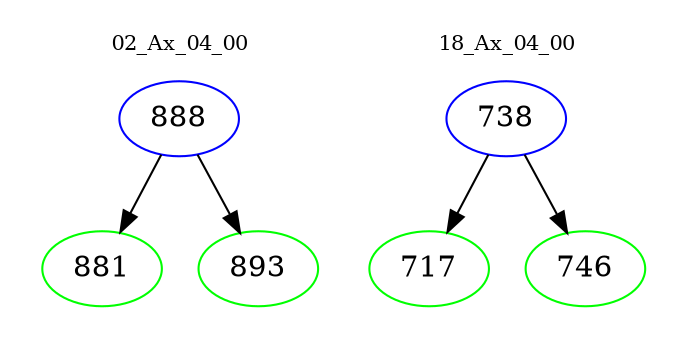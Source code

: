 digraph{
subgraph cluster_0 {
color = white
label = "02_Ax_04_00";
fontsize=10;
T0_888 [label="888", color="blue"]
T0_888 -> T0_881 [color="black"]
T0_881 [label="881", color="green"]
T0_888 -> T0_893 [color="black"]
T0_893 [label="893", color="green"]
}
subgraph cluster_1 {
color = white
label = "18_Ax_04_00";
fontsize=10;
T1_738 [label="738", color="blue"]
T1_738 -> T1_717 [color="black"]
T1_717 [label="717", color="green"]
T1_738 -> T1_746 [color="black"]
T1_746 [label="746", color="green"]
}
}
